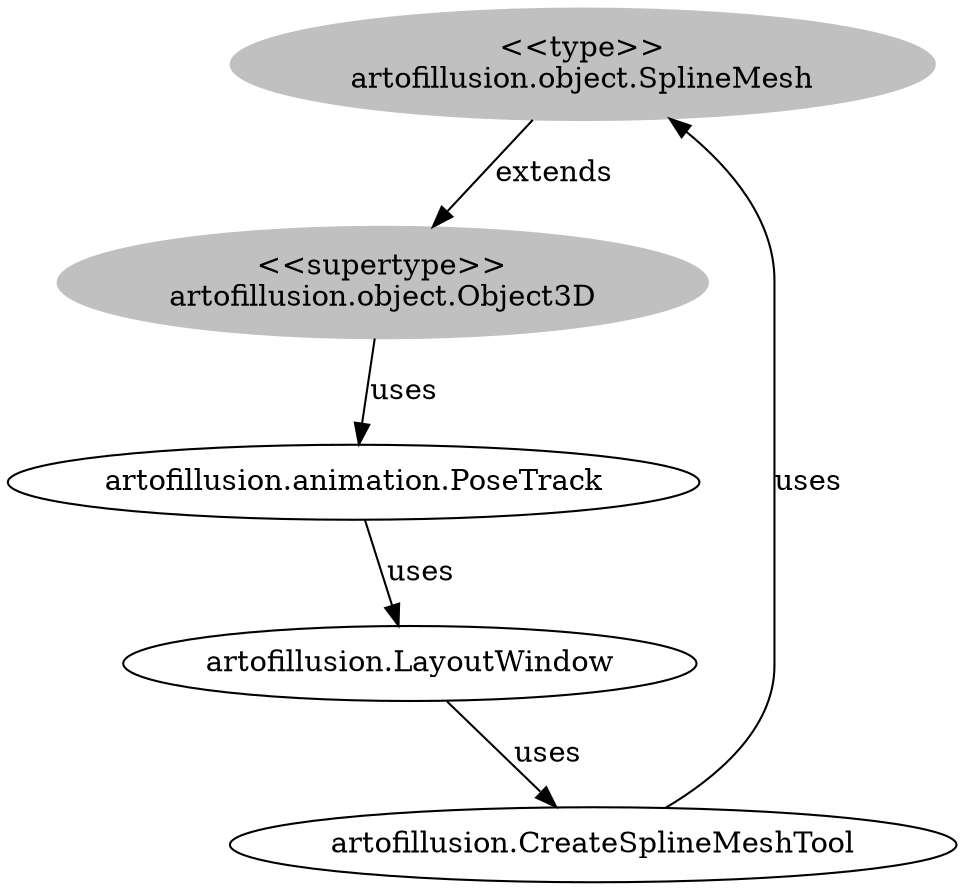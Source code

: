 digraph stk {
	artofillusion_object_SplineMesh [label="<<type>>
artofillusion.object.SplineMesh",style=filled,color="grey"];
	artofillusion_object_Object3D [label="<<supertype>>
artofillusion.object.Object3D",style=filled,color="grey"];
	artofillusion_LayoutWindow [label="artofillusion.LayoutWindow"];
	artofillusion_animation_PoseTrack [label="artofillusion.animation.PoseTrack"];
	artofillusion_CreateSplineMeshTool [label="artofillusion.CreateSplineMeshTool"];
	artofillusion_object_SplineMesh -> artofillusion_object_Object3D [label=extends];
	artofillusion_object_Object3D -> artofillusion_animation_PoseTrack [label=uses];
	artofillusion_animation_PoseTrack -> artofillusion_LayoutWindow [label=uses];
	artofillusion_LayoutWindow -> artofillusion_CreateSplineMeshTool [label=uses];
	artofillusion_CreateSplineMeshTool -> artofillusion_object_SplineMesh [label=uses];
}
